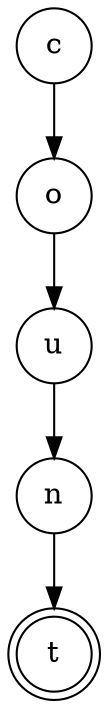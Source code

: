 digraph {   
    node [shape = doublecircle, color = black] t ;
    node [shape = circle];
    node [color= black];
    c -> o -> u -> n -> t;	
}
